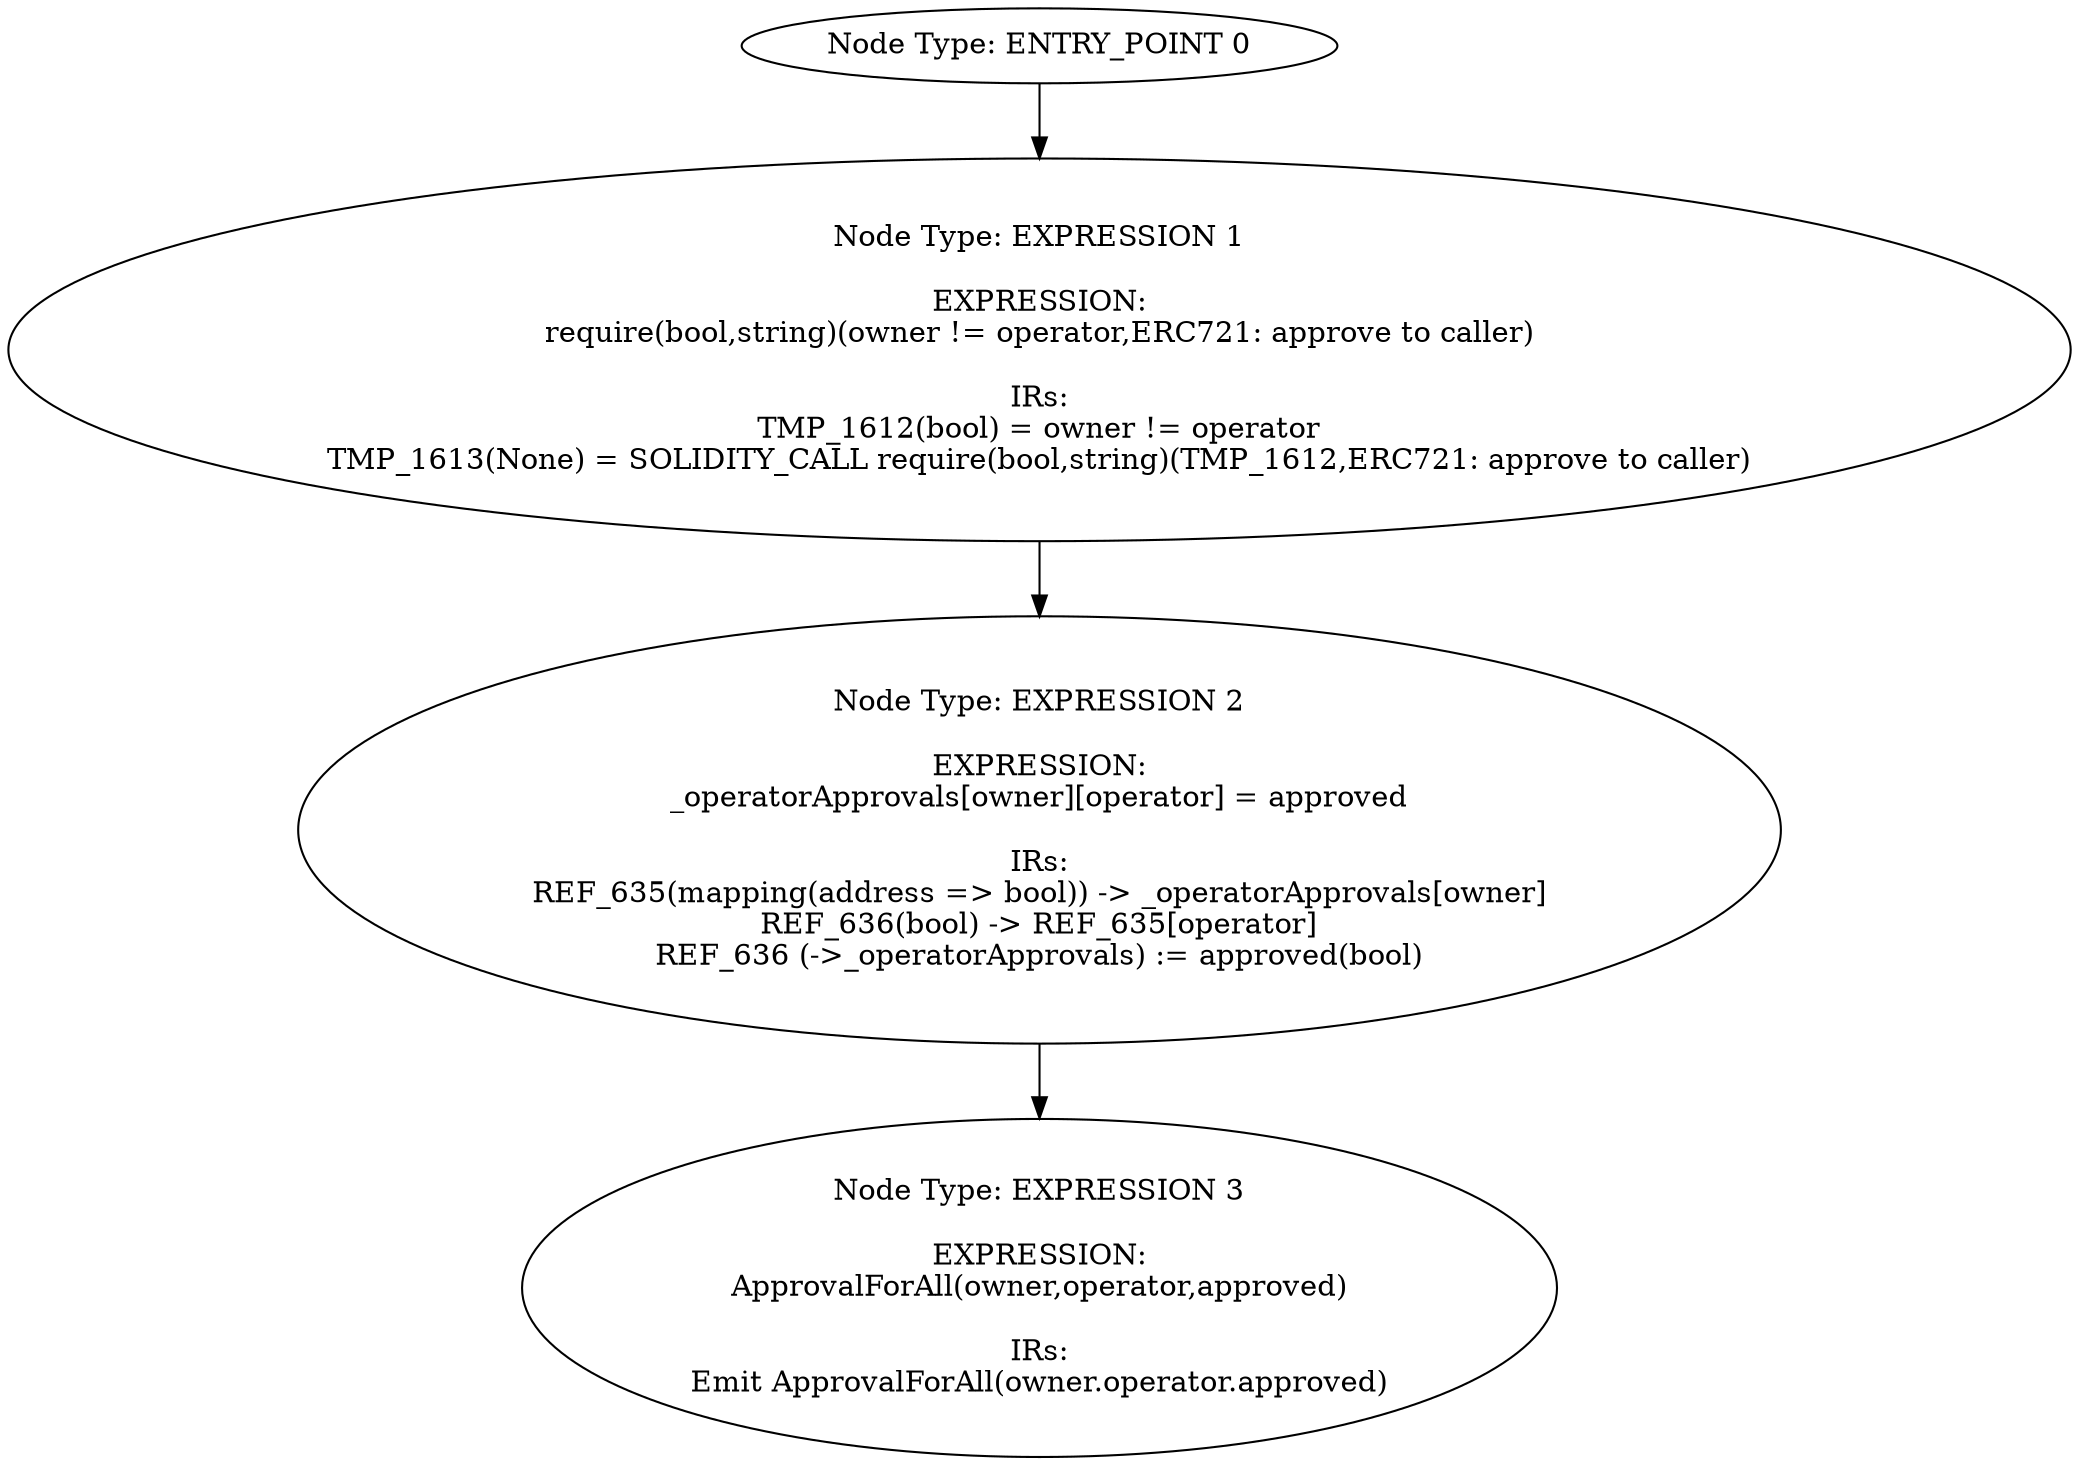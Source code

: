 digraph{
0[label="Node Type: ENTRY_POINT 0
"];
0->1;
1[label="Node Type: EXPRESSION 1

EXPRESSION:
require(bool,string)(owner != operator,ERC721: approve to caller)

IRs:
TMP_1612(bool) = owner != operator
TMP_1613(None) = SOLIDITY_CALL require(bool,string)(TMP_1612,ERC721: approve to caller)"];
1->2;
2[label="Node Type: EXPRESSION 2

EXPRESSION:
_operatorApprovals[owner][operator] = approved

IRs:
REF_635(mapping(address => bool)) -> _operatorApprovals[owner]
REF_636(bool) -> REF_635[operator]
REF_636 (->_operatorApprovals) := approved(bool)"];
2->3;
3[label="Node Type: EXPRESSION 3

EXPRESSION:
ApprovalForAll(owner,operator,approved)

IRs:
Emit ApprovalForAll(owner.operator.approved)"];
}
